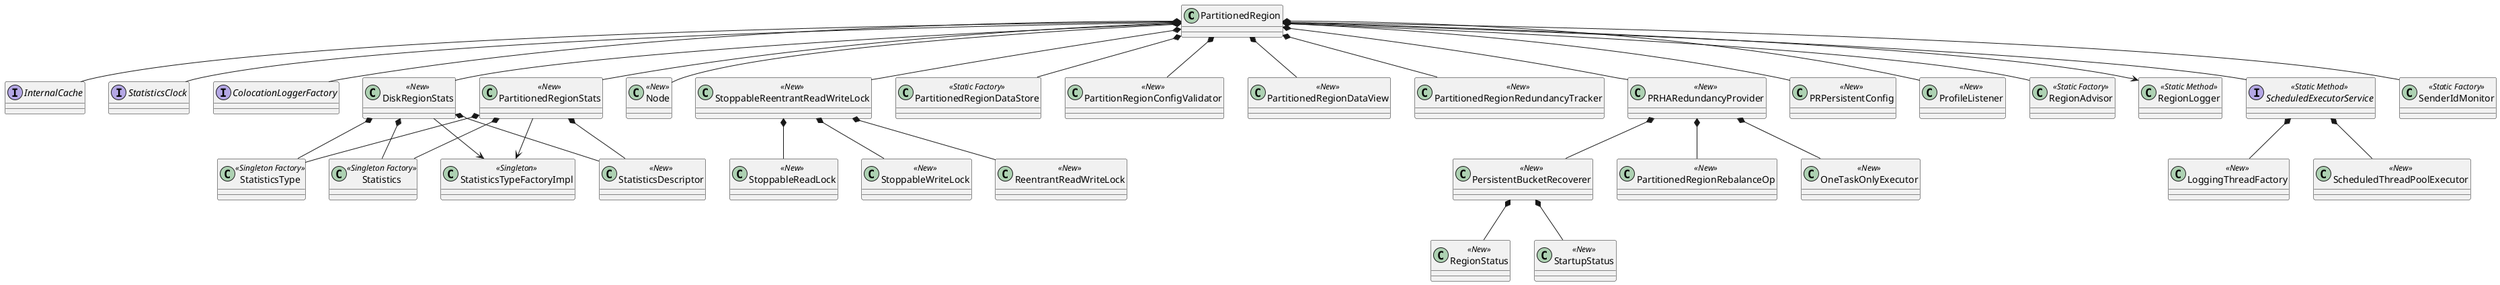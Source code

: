 @startuml

' The class
class "PartitionedRegion" as pr

' Explicit dependencies
interface "InternalCache" as cache
interface "StatisticsClock" as clock
interface ColocationLoggerFactory

pr *-- cache
pr *-- clock
pr *-- ColocationLoggerFactory

' Tacit dependencies
class StatisticsTypeFactoryImpl <<Singleton>>
class StatisticsDescriptor <<New>>
class StatisticsType <<Singleton Factory>>
class Statistics <<Singleton Factory>>

class DiskRegionStats <<New>>
pr *-- DiskRegionStats
DiskRegionStats --> StatisticsTypeFactoryImpl
DiskRegionStats *-- StatisticsDescriptor
DiskRegionStats *-- StatisticsType
DiskRegionStats *-- Statistics

class "Node" as node <<New>>
pr *-- node

class StoppableReadLock <<New>>
class StoppableWriteLock <<New>>
class ReentrantReadWriteLock <<New>>

class StoppableReentrantReadWriteLock <<New>>
StoppableReentrantReadWriteLock *-- ReentrantReadWriteLock
StoppableReentrantReadWriteLock *-- StoppableReadLock
StoppableReentrantReadWriteLock *-- StoppableWriteLock
pr *-- StoppableReentrantReadWriteLock

class PartitionedRegionDataStore <<Static Factory>>
pr *-- PartitionedRegionDataStore

class "PartitionRegionConfigValidator" as configValidator <<New>>
pr *-- configValidator

class "PartitionedRegionDataView" as dataView <<New>>
pr *-- dataView

class "PartitionedRegionRedundancyTracker" as redundancyTracker <<New>>
pr *-- redundancyTracker

class PartitionedRegionStats <<New>>
pr *-- PartitionedRegionStats
PartitionedRegionStats --> StatisticsTypeFactoryImpl
PartitionedRegionStats *-- StatisticsDescriptor
PartitionedRegionStats *-- StatisticsType
PartitionedRegionStats *-- Statistics

class RegionStatus <<New>>
class StartupStatus <<New>>
class PersistentBucketRecoverer <<New>>
PersistentBucketRecoverer *-- RegionStatus
PersistentBucketRecoverer *-- StartupStatus

class PartitionedRegionRebalanceOp <<New>>
class OneTaskOnlyExecutor <<New>>

class PRHARedundancyProvider <<New>>
PRHARedundancyProvider *-- PersistentBucketRecoverer
PRHARedundancyProvider *-- PartitionedRegionRebalanceOp
PRHARedundancyProvider *-- OneTaskOnlyExecutor

pr *-- PRHARedundancyProvider

class "PRPersistentConfig" as persistentConfig <<New>>
pr *-- persistentConfig

class ProfileListener <<New>>
pr *-- ProfileListener

class RegionAdvisor <<Static Factory>>
pr *-- RegionAdvisor

class RegionLogger <<Static Method>>
pr --> RegionLogger

class LoggingThreadFactory <<New>>
class ScheduledThreadPoolExecutor <<New>>

interface ScheduledExecutorService <<Static Method>>
ScheduledExecutorService *-- LoggingThreadFactory
ScheduledExecutorService *-- ScheduledThreadPoolExecutor

pr *-- ScheduledExecutorService

class SenderIdMonitor <<Static Factory>>
pr *-- SenderIdMonitor

@enduml

